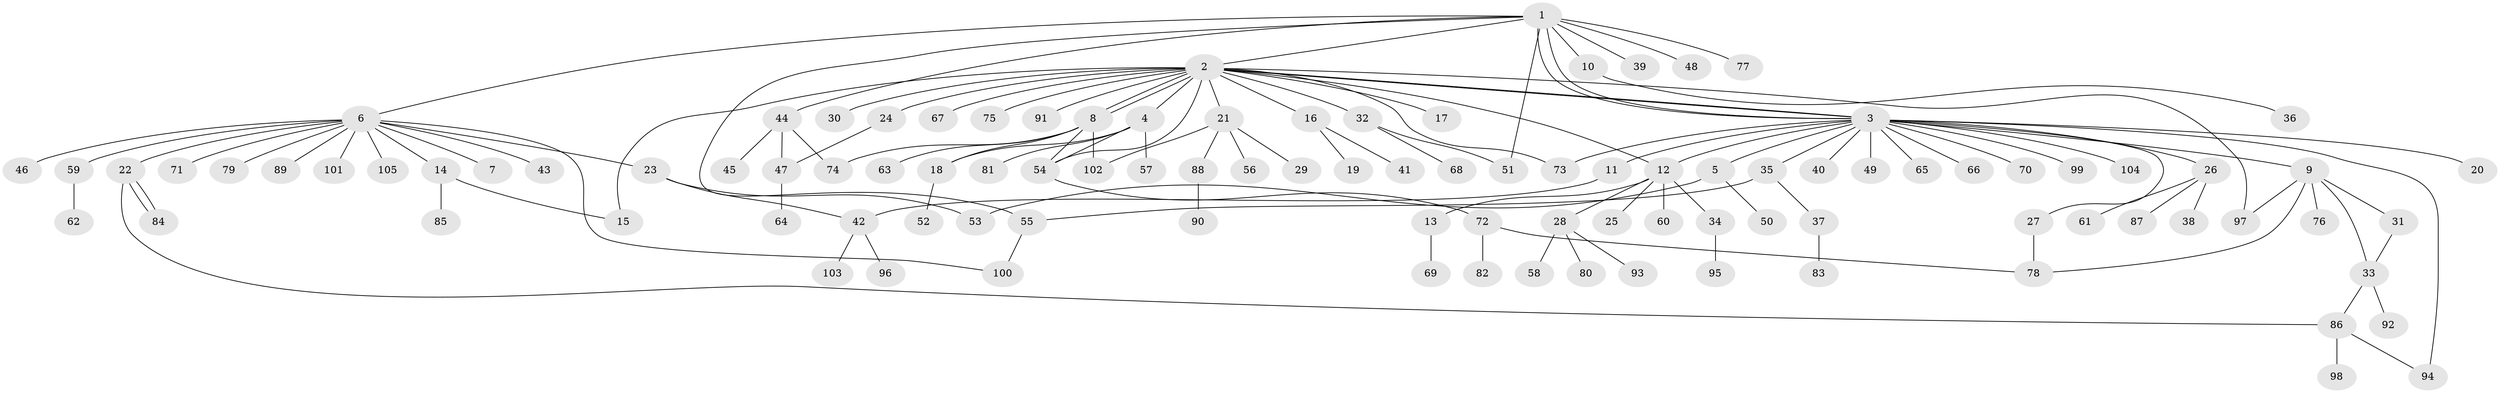 // coarse degree distribution, {10: 0.012345679012345678, 22: 0.012345679012345678, 21: 0.012345679012345678, 2: 0.14814814814814814, 14: 0.012345679012345678, 1: 0.6172839506172839, 6: 0.037037037037037035, 9: 0.012345679012345678, 3: 0.08641975308641975, 5: 0.012345679012345678, 4: 0.037037037037037035}
// Generated by graph-tools (version 1.1) at 2025/51/02/27/25 19:51:57]
// undirected, 105 vertices, 129 edges
graph export_dot {
graph [start="1"]
  node [color=gray90,style=filled];
  1;
  2;
  3;
  4;
  5;
  6;
  7;
  8;
  9;
  10;
  11;
  12;
  13;
  14;
  15;
  16;
  17;
  18;
  19;
  20;
  21;
  22;
  23;
  24;
  25;
  26;
  27;
  28;
  29;
  30;
  31;
  32;
  33;
  34;
  35;
  36;
  37;
  38;
  39;
  40;
  41;
  42;
  43;
  44;
  45;
  46;
  47;
  48;
  49;
  50;
  51;
  52;
  53;
  54;
  55;
  56;
  57;
  58;
  59;
  60;
  61;
  62;
  63;
  64;
  65;
  66;
  67;
  68;
  69;
  70;
  71;
  72;
  73;
  74;
  75;
  76;
  77;
  78;
  79;
  80;
  81;
  82;
  83;
  84;
  85;
  86;
  87;
  88;
  89;
  90;
  91;
  92;
  93;
  94;
  95;
  96;
  97;
  98;
  99;
  100;
  101;
  102;
  103;
  104;
  105;
  1 -- 2;
  1 -- 3;
  1 -- 3;
  1 -- 6;
  1 -- 10;
  1 -- 39;
  1 -- 44;
  1 -- 48;
  1 -- 51;
  1 -- 55;
  1 -- 77;
  2 -- 3;
  2 -- 3;
  2 -- 4;
  2 -- 8;
  2 -- 8;
  2 -- 12;
  2 -- 15;
  2 -- 16;
  2 -- 17;
  2 -- 21;
  2 -- 24;
  2 -- 30;
  2 -- 32;
  2 -- 54;
  2 -- 67;
  2 -- 73;
  2 -- 75;
  2 -- 91;
  2 -- 97;
  3 -- 5;
  3 -- 9;
  3 -- 11;
  3 -- 12;
  3 -- 20;
  3 -- 26;
  3 -- 27;
  3 -- 35;
  3 -- 40;
  3 -- 49;
  3 -- 65;
  3 -- 66;
  3 -- 70;
  3 -- 73;
  3 -- 94;
  3 -- 99;
  3 -- 104;
  4 -- 18;
  4 -- 54;
  4 -- 57;
  4 -- 81;
  5 -- 50;
  5 -- 53;
  6 -- 7;
  6 -- 14;
  6 -- 22;
  6 -- 23;
  6 -- 43;
  6 -- 46;
  6 -- 59;
  6 -- 71;
  6 -- 79;
  6 -- 89;
  6 -- 100;
  6 -- 101;
  6 -- 105;
  8 -- 18;
  8 -- 54;
  8 -- 63;
  8 -- 74;
  8 -- 102;
  9 -- 31;
  9 -- 33;
  9 -- 76;
  9 -- 78;
  9 -- 97;
  10 -- 36;
  11 -- 42;
  12 -- 13;
  12 -- 25;
  12 -- 28;
  12 -- 34;
  12 -- 60;
  13 -- 69;
  14 -- 15;
  14 -- 85;
  16 -- 19;
  16 -- 41;
  18 -- 52;
  21 -- 29;
  21 -- 56;
  21 -- 88;
  21 -- 102;
  22 -- 84;
  22 -- 84;
  22 -- 86;
  23 -- 42;
  23 -- 53;
  24 -- 47;
  26 -- 38;
  26 -- 61;
  26 -- 87;
  27 -- 78;
  28 -- 58;
  28 -- 80;
  28 -- 93;
  31 -- 33;
  32 -- 51;
  32 -- 68;
  33 -- 86;
  33 -- 92;
  34 -- 95;
  35 -- 37;
  35 -- 55;
  37 -- 83;
  42 -- 96;
  42 -- 103;
  44 -- 45;
  44 -- 47;
  44 -- 74;
  47 -- 64;
  54 -- 72;
  55 -- 100;
  59 -- 62;
  72 -- 78;
  72 -- 82;
  86 -- 94;
  86 -- 98;
  88 -- 90;
}

